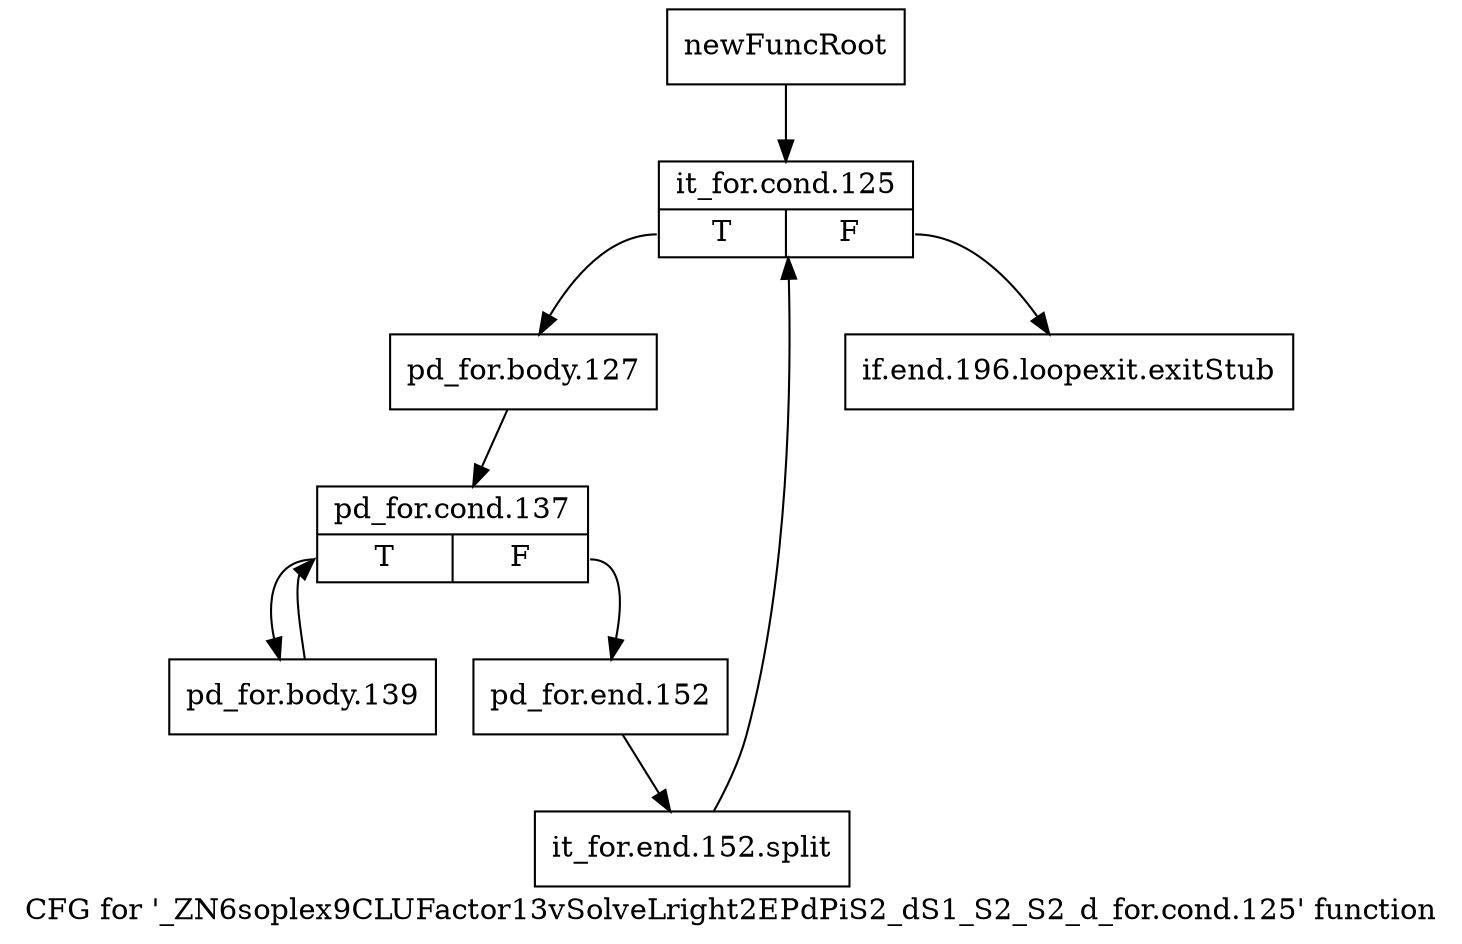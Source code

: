 digraph "CFG for '_ZN6soplex9CLUFactor13vSolveLright2EPdPiS2_dS1_S2_S2_d_for.cond.125' function" {
	label="CFG for '_ZN6soplex9CLUFactor13vSolveLright2EPdPiS2_dS1_S2_S2_d_for.cond.125' function";

	Node0x2fcc0b0 [shape=record,label="{newFuncRoot}"];
	Node0x2fcc0b0 -> Node0x2fcc150;
	Node0x2fcc100 [shape=record,label="{if.end.196.loopexit.exitStub}"];
	Node0x2fcc150 [shape=record,label="{it_for.cond.125|{<s0>T|<s1>F}}"];
	Node0x2fcc150:s0 -> Node0x2fcc1a0;
	Node0x2fcc150:s1 -> Node0x2fcc100;
	Node0x2fcc1a0 [shape=record,label="{pd_for.body.127}"];
	Node0x2fcc1a0 -> Node0x2fcc1f0;
	Node0x2fcc1f0 [shape=record,label="{pd_for.cond.137|{<s0>T|<s1>F}}"];
	Node0x2fcc1f0:s0 -> Node0x2fcc290;
	Node0x2fcc1f0:s1 -> Node0x2fcc240;
	Node0x2fcc240 [shape=record,label="{pd_for.end.152}"];
	Node0x2fcc240 -> Node0x355ccb0;
	Node0x355ccb0 [shape=record,label="{it_for.end.152.split}"];
	Node0x355ccb0 -> Node0x2fcc150;
	Node0x2fcc290 [shape=record,label="{pd_for.body.139}"];
	Node0x2fcc290 -> Node0x2fcc1f0;
}
